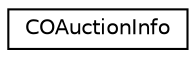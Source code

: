 digraph "Graphical Class Hierarchy"
{
 // LATEX_PDF_SIZE
  edge [fontname="Helvetica",fontsize="10",labelfontname="Helvetica",labelfontsize="10"];
  node [fontname="Helvetica",fontsize="10",shape=record];
  rankdir="LR";
  Node0 [label="COAuctionInfo",height=0.2,width=0.4,color="black", fillcolor="white", style="filled",URL="$structCOAuctionInfo.html",tooltip=" "];
}
